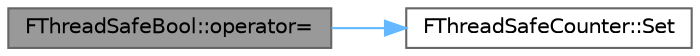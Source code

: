 digraph "FThreadSafeBool::operator="
{
 // INTERACTIVE_SVG=YES
 // LATEX_PDF_SIZE
  bgcolor="transparent";
  edge [fontname=Helvetica,fontsize=10,labelfontname=Helvetica,labelfontsize=10];
  node [fontname=Helvetica,fontsize=10,shape=box,height=0.2,width=0.4];
  rankdir="LR";
  Node1 [id="Node000001",label="FThreadSafeBool::operator=",height=0.2,width=0.4,color="gray40", fillcolor="grey60", style="filled", fontcolor="black",tooltip="Operator to set the bool value with thread safety."];
  Node1 -> Node2 [id="edge1_Node000001_Node000002",color="steelblue1",style="solid",tooltip=" "];
  Node2 [id="Node000002",label="FThreadSafeCounter::Set",height=0.2,width=0.4,color="grey40", fillcolor="white", style="filled",URL="$df/dae/classFThreadSafeCounter.html#ae4334b38050e246805d70f7802d5e8c9",tooltip="Sets the counter to a specific value and returns the old value."];
}
